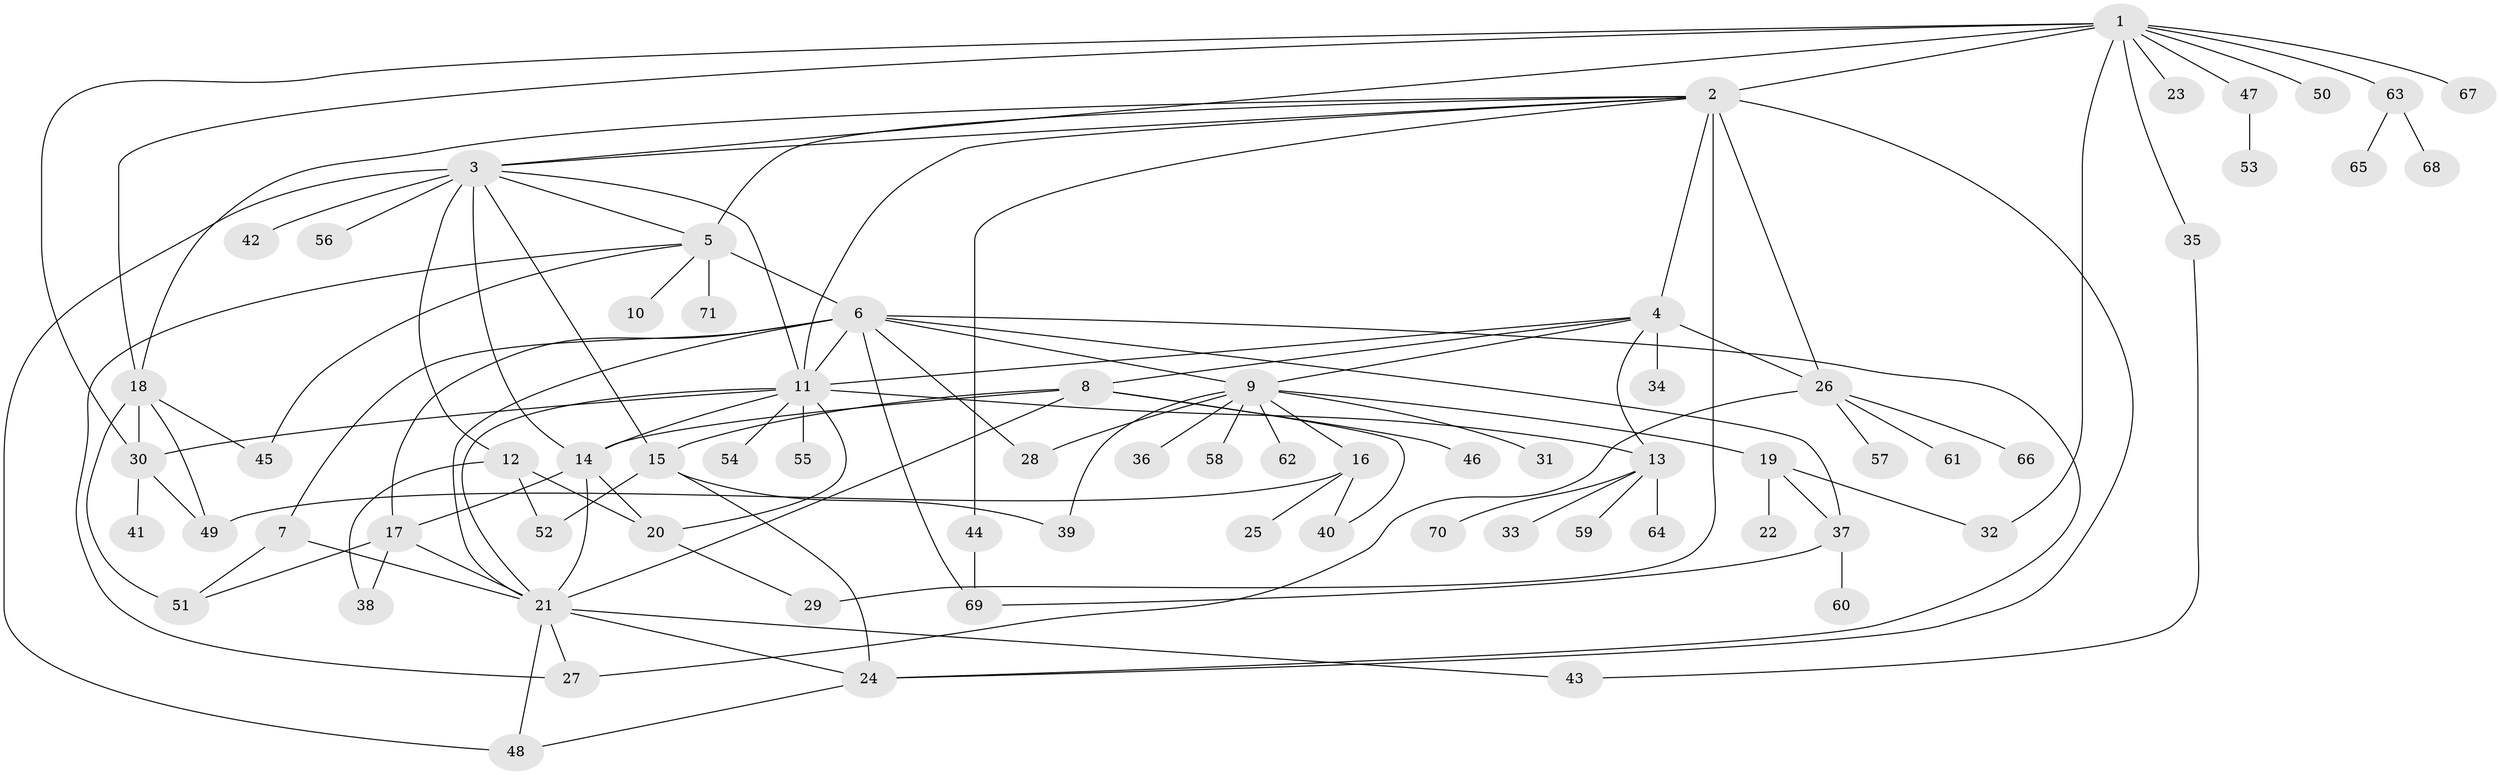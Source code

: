 // original degree distribution, {13: 0.014184397163120567, 1: 0.5035460992907801, 14: 0.0070921985815602835, 12: 0.028368794326241134, 16: 0.0070921985815602835, 5: 0.03546099290780142, 19: 0.0070921985815602835, 3: 0.07092198581560284, 7: 0.02127659574468085, 2: 0.24113475177304963, 6: 0.02127659574468085, 8: 0.0070921985815602835, 4: 0.03546099290780142}
// Generated by graph-tools (version 1.1) at 2025/50/03/04/25 22:50:44]
// undirected, 71 vertices, 115 edges
graph export_dot {
  node [color=gray90,style=filled];
  1;
  2;
  3;
  4;
  5;
  6;
  7;
  8;
  9;
  10;
  11;
  12;
  13;
  14;
  15;
  16;
  17;
  18;
  19;
  20;
  21;
  22;
  23;
  24;
  25;
  26;
  27;
  28;
  29;
  30;
  31;
  32;
  33;
  34;
  35;
  36;
  37;
  38;
  39;
  40;
  41;
  42;
  43;
  44;
  45;
  46;
  47;
  48;
  49;
  50;
  51;
  52;
  53;
  54;
  55;
  56;
  57;
  58;
  59;
  60;
  61;
  62;
  63;
  64;
  65;
  66;
  67;
  68;
  69;
  70;
  71;
  1 -- 2 [weight=1.0];
  1 -- 3 [weight=1.0];
  1 -- 18 [weight=1.0];
  1 -- 23 [weight=1.0];
  1 -- 30 [weight=1.0];
  1 -- 32 [weight=1.0];
  1 -- 35 [weight=1.0];
  1 -- 47 [weight=1.0];
  1 -- 50 [weight=1.0];
  1 -- 63 [weight=1.0];
  1 -- 67 [weight=1.0];
  2 -- 3 [weight=1.0];
  2 -- 4 [weight=1.0];
  2 -- 5 [weight=1.0];
  2 -- 11 [weight=1.0];
  2 -- 18 [weight=1.0];
  2 -- 24 [weight=1.0];
  2 -- 26 [weight=1.0];
  2 -- 29 [weight=4.0];
  2 -- 44 [weight=1.0];
  3 -- 5 [weight=1.0];
  3 -- 11 [weight=1.0];
  3 -- 12 [weight=1.0];
  3 -- 14 [weight=1.0];
  3 -- 15 [weight=1.0];
  3 -- 42 [weight=1.0];
  3 -- 48 [weight=1.0];
  3 -- 56 [weight=1.0];
  4 -- 8 [weight=1.0];
  4 -- 9 [weight=1.0];
  4 -- 11 [weight=2.0];
  4 -- 13 [weight=1.0];
  4 -- 26 [weight=1.0];
  4 -- 34 [weight=10.0];
  5 -- 6 [weight=9.0];
  5 -- 10 [weight=1.0];
  5 -- 27 [weight=1.0];
  5 -- 45 [weight=1.0];
  5 -- 71 [weight=1.0];
  6 -- 7 [weight=1.0];
  6 -- 9 [weight=1.0];
  6 -- 11 [weight=1.0];
  6 -- 17 [weight=1.0];
  6 -- 21 [weight=1.0];
  6 -- 24 [weight=1.0];
  6 -- 28 [weight=1.0];
  6 -- 37 [weight=1.0];
  6 -- 69 [weight=1.0];
  7 -- 21 [weight=1.0];
  7 -- 51 [weight=1.0];
  8 -- 14 [weight=1.0];
  8 -- 15 [weight=1.0];
  8 -- 21 [weight=1.0];
  8 -- 40 [weight=1.0];
  8 -- 46 [weight=1.0];
  9 -- 16 [weight=1.0];
  9 -- 19 [weight=1.0];
  9 -- 28 [weight=1.0];
  9 -- 31 [weight=1.0];
  9 -- 36 [weight=1.0];
  9 -- 39 [weight=1.0];
  9 -- 58 [weight=1.0];
  9 -- 62 [weight=1.0];
  11 -- 13 [weight=1.0];
  11 -- 14 [weight=1.0];
  11 -- 20 [weight=1.0];
  11 -- 21 [weight=1.0];
  11 -- 30 [weight=1.0];
  11 -- 54 [weight=1.0];
  11 -- 55 [weight=1.0];
  12 -- 20 [weight=1.0];
  12 -- 38 [weight=1.0];
  12 -- 52 [weight=1.0];
  13 -- 33 [weight=1.0];
  13 -- 59 [weight=1.0];
  13 -- 64 [weight=1.0];
  13 -- 70 [weight=1.0];
  14 -- 17 [weight=1.0];
  14 -- 20 [weight=6.0];
  14 -- 21 [weight=1.0];
  15 -- 24 [weight=3.0];
  15 -- 39 [weight=1.0];
  15 -- 52 [weight=1.0];
  16 -- 25 [weight=1.0];
  16 -- 40 [weight=2.0];
  16 -- 49 [weight=1.0];
  17 -- 21 [weight=1.0];
  17 -- 38 [weight=1.0];
  17 -- 51 [weight=1.0];
  18 -- 30 [weight=1.0];
  18 -- 45 [weight=1.0];
  18 -- 49 [weight=1.0];
  18 -- 51 [weight=2.0];
  19 -- 22 [weight=1.0];
  19 -- 32 [weight=1.0];
  19 -- 37 [weight=1.0];
  20 -- 29 [weight=1.0];
  21 -- 24 [weight=1.0];
  21 -- 27 [weight=1.0];
  21 -- 43 [weight=1.0];
  21 -- 48 [weight=1.0];
  24 -- 48 [weight=1.0];
  26 -- 27 [weight=1.0];
  26 -- 57 [weight=1.0];
  26 -- 61 [weight=1.0];
  26 -- 66 [weight=1.0];
  30 -- 41 [weight=1.0];
  30 -- 49 [weight=1.0];
  35 -- 43 [weight=1.0];
  37 -- 60 [weight=1.0];
  37 -- 69 [weight=1.0];
  44 -- 69 [weight=2.0];
  47 -- 53 [weight=1.0];
  63 -- 65 [weight=1.0];
  63 -- 68 [weight=1.0];
}
